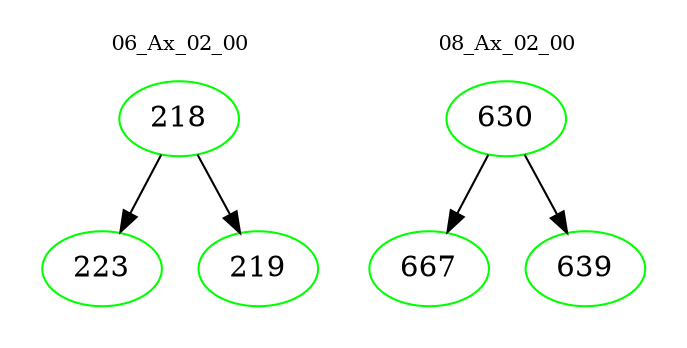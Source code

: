 digraph{
subgraph cluster_0 {
color = white
label = "06_Ax_02_00";
fontsize=10;
T0_218 [label="218", color="green"]
T0_218 -> T0_223 [color="black"]
T0_223 [label="223", color="green"]
T0_218 -> T0_219 [color="black"]
T0_219 [label="219", color="green"]
}
subgraph cluster_1 {
color = white
label = "08_Ax_02_00";
fontsize=10;
T1_630 [label="630", color="green"]
T1_630 -> T1_667 [color="black"]
T1_667 [label="667", color="green"]
T1_630 -> T1_639 [color="black"]
T1_639 [label="639", color="green"]
}
}
